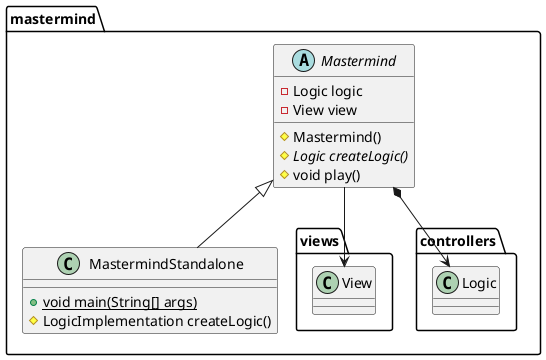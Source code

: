 @startuml
abstract class mastermind.Mastermind{
	-Logic logic
	-View view
	#Mastermind()
	#{abstract}Logic createLogic()
	#void play()
}
mastermind.Mastermind <|-- mastermind.MastermindStandalone
mastermind.Mastermind --> mastermind.views.View
mastermind.Mastermind *-down-> mastermind.controllers.Logic

class mastermind.MastermindStandalone{
	+{static}void main(String[] args)
	#LogicImplementation createLogic()
}

@enduml
